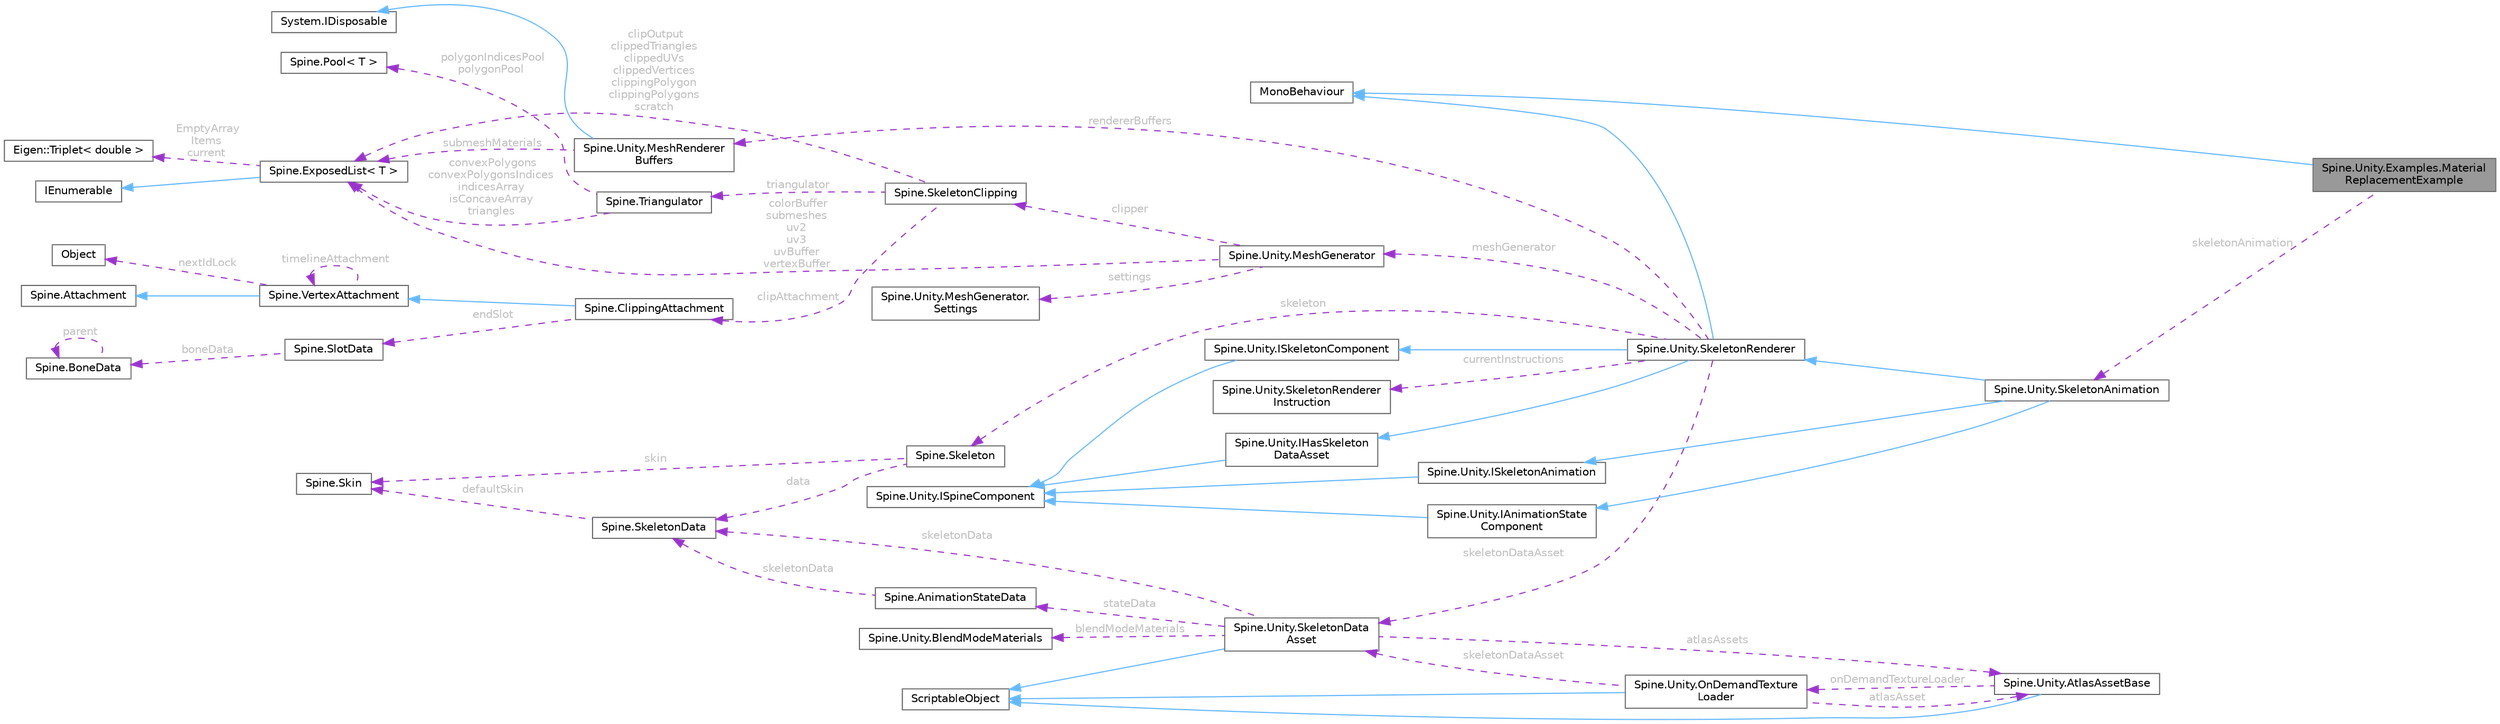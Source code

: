 digraph "Spine.Unity.Examples.MaterialReplacementExample"
{
 // LATEX_PDF_SIZE
  bgcolor="transparent";
  edge [fontname=Helvetica,fontsize=10,labelfontname=Helvetica,labelfontsize=10];
  node [fontname=Helvetica,fontsize=10,shape=box,height=0.2,width=0.4];
  rankdir="LR";
  Node1 [id="Node000001",label="Spine.Unity.Examples.Material\lReplacementExample",height=0.2,width=0.4,color="gray40", fillcolor="grey60", style="filled", fontcolor="black",tooltip=" "];
  Node2 -> Node1 [id="edge1_Node000001_Node000002",dir="back",color="steelblue1",style="solid",tooltip=" "];
  Node2 [id="Node000002",label="MonoBehaviour",height=0.2,width=0.4,color="gray40", fillcolor="white", style="filled",tooltip=" "];
  Node3 -> Node1 [id="edge2_Node000001_Node000003",dir="back",color="darkorchid3",style="dashed",tooltip=" ",label=" skeletonAnimation",fontcolor="grey" ];
  Node3 [id="Node000003",label="Spine.Unity.SkeletonAnimation",height=0.2,width=0.4,color="gray40", fillcolor="white", style="filled",URL="$class_spine_1_1_unity_1_1_skeleton_animation.html",tooltip=" "];
  Node4 -> Node3 [id="edge3_Node000003_Node000004",dir="back",color="steelblue1",style="solid",tooltip=" "];
  Node4 [id="Node000004",label="Spine.Unity.SkeletonRenderer",height=0.2,width=0.4,color="gray40", fillcolor="white", style="filled",URL="$class_spine_1_1_unity_1_1_skeleton_renderer.html",tooltip="Base class of animated Spine skeleton components. This component manages and renders a skeleton."];
  Node2 -> Node4 [id="edge4_Node000004_Node000002",dir="back",color="steelblue1",style="solid",tooltip=" "];
  Node5 -> Node4 [id="edge5_Node000004_Node000005",dir="back",color="steelblue1",style="solid",tooltip=" "];
  Node5 [id="Node000005",label="Spine.Unity.ISkeletonComponent",height=0.2,width=0.4,color="gray40", fillcolor="white", style="filled",URL="$interface_spine_1_1_unity_1_1_i_skeleton_component.html",tooltip="A Spine-Unity Component that manages a Spine.Skeleton instance, instantiated from a SkeletonDataAsset..."];
  Node6 -> Node5 [id="edge6_Node000005_Node000006",dir="back",color="steelblue1",style="solid",tooltip=" "];
  Node6 [id="Node000006",label="Spine.Unity.ISpineComponent",height=0.2,width=0.4,color="gray40", fillcolor="white", style="filled",URL="$interface_spine_1_1_unity_1_1_i_spine_component.html",tooltip=" "];
  Node7 -> Node4 [id="edge7_Node000004_Node000007",dir="back",color="steelblue1",style="solid",tooltip=" "];
  Node7 [id="Node000007",label="Spine.Unity.IHasSkeleton\lDataAsset",height=0.2,width=0.4,color="gray40", fillcolor="white", style="filled",URL="$interface_spine_1_1_unity_1_1_i_has_skeleton_data_asset.html",tooltip="Holds a reference to a SkeletonDataAsset."];
  Node6 -> Node7 [id="edge8_Node000007_Node000006",dir="back",color="steelblue1",style="solid",tooltip=" "];
  Node8 -> Node4 [id="edge9_Node000004_Node000008",dir="back",color="darkorchid3",style="dashed",tooltip=" ",label=" skeletonDataAsset",fontcolor="grey" ];
  Node8 [id="Node000008",label="Spine.Unity.SkeletonData\lAsset",height=0.2,width=0.4,color="gray40", fillcolor="white", style="filled",URL="$class_spine_1_1_unity_1_1_skeleton_data_asset.html",tooltip=" "];
  Node9 -> Node8 [id="edge10_Node000008_Node000009",dir="back",color="steelblue1",style="solid",tooltip=" "];
  Node9 [id="Node000009",label="ScriptableObject",height=0.2,width=0.4,color="gray40", fillcolor="white", style="filled",tooltip=" "];
  Node10 -> Node8 [id="edge11_Node000008_Node000010",dir="back",color="darkorchid3",style="dashed",tooltip=" ",label=" atlasAssets",fontcolor="grey" ];
  Node10 [id="Node000010",label="Spine.Unity.AtlasAssetBase",height=0.2,width=0.4,color="gray40", fillcolor="white", style="filled",URL="$class_spine_1_1_unity_1_1_atlas_asset_base.html",tooltip=" "];
  Node9 -> Node10 [id="edge12_Node000010_Node000009",dir="back",color="steelblue1",style="solid",tooltip=" "];
  Node11 -> Node10 [id="edge13_Node000010_Node000011",dir="back",color="darkorchid3",style="dashed",tooltip=" ",label=" onDemandTextureLoader",fontcolor="grey" ];
  Node11 [id="Node000011",label="Spine.Unity.OnDemandTexture\lLoader",height=0.2,width=0.4,color="gray40", fillcolor="white", style="filled",URL="$class_spine_1_1_unity_1_1_on_demand_texture_loader.html",tooltip=" "];
  Node9 -> Node11 [id="edge14_Node000011_Node000009",dir="back",color="steelblue1",style="solid",tooltip=" "];
  Node10 -> Node11 [id="edge15_Node000011_Node000010",dir="back",color="darkorchid3",style="dashed",tooltip=" ",label=" atlasAsset",fontcolor="grey" ];
  Node8 -> Node11 [id="edge16_Node000011_Node000008",dir="back",color="darkorchid3",style="dashed",tooltip=" ",label=" skeletonDataAsset",fontcolor="grey" ];
  Node12 -> Node8 [id="edge17_Node000008_Node000012",dir="back",color="darkorchid3",style="dashed",tooltip=" ",label=" blendModeMaterials",fontcolor="grey" ];
  Node12 [id="Node000012",label="Spine.Unity.BlendModeMaterials",height=0.2,width=0.4,color="gray40", fillcolor="white", style="filled",URL="$class_spine_1_1_unity_1_1_blend_mode_materials.html",tooltip=" "];
  Node13 -> Node8 [id="edge18_Node000008_Node000013",dir="back",color="darkorchid3",style="dashed",tooltip=" ",label=" skeletonData",fontcolor="grey" ];
  Node13 [id="Node000013",label="Spine.SkeletonData",height=0.2,width=0.4,color="gray40", fillcolor="white", style="filled",URL="$class_spine_1_1_skeleton_data.html",tooltip="Stores the setup pose and all of the stateless data for a skeleton."];
  Node14 -> Node13 [id="edge19_Node000013_Node000014",dir="back",color="darkorchid3",style="dashed",tooltip=" ",label=" defaultSkin",fontcolor="grey" ];
  Node14 [id="Node000014",label="Spine.Skin",height=0.2,width=0.4,color="gray40", fillcolor="white", style="filled",URL="$class_spine_1_1_skin.html",tooltip="Stores attachments by slot index and attachment name."];
  Node15 -> Node8 [id="edge20_Node000008_Node000015",dir="back",color="darkorchid3",style="dashed",tooltip=" ",label=" stateData",fontcolor="grey" ];
  Node15 [id="Node000015",label="Spine.AnimationStateData",height=0.2,width=0.4,color="gray40", fillcolor="white", style="filled",URL="$class_spine_1_1_animation_state_data.html",tooltip="Stores mix (crossfade) durations to be applied when AnimationState animations are changed."];
  Node13 -> Node15 [id="edge21_Node000015_Node000013",dir="back",color="darkorchid3",style="dashed",tooltip=" ",label=" skeletonData",fontcolor="grey" ];
  Node16 -> Node4 [id="edge22_Node000004_Node000016",dir="back",color="darkorchid3",style="dashed",tooltip=" ",label=" currentInstructions",fontcolor="grey" ];
  Node16 [id="Node000016",label="Spine.Unity.SkeletonRenderer\lInstruction",height=0.2,width=0.4,color="gray40", fillcolor="white", style="filled",URL="$class_spine_1_1_unity_1_1_skeleton_renderer_instruction.html",tooltip="Instructions used by a SkeletonRenderer to render a mesh."];
  Node17 -> Node4 [id="edge23_Node000004_Node000017",dir="back",color="darkorchid3",style="dashed",tooltip=" ",label=" meshGenerator",fontcolor="grey" ];
  Node17 [id="Node000017",label="Spine.Unity.MeshGenerator",height=0.2,width=0.4,color="gray40", fillcolor="white", style="filled",URL="$class_spine_1_1_unity_1_1_mesh_generator.html",tooltip="Holds several methods to prepare and generate a UnityEngine mesh based on a skeleton...."];
  Node18 -> Node17 [id="edge24_Node000017_Node000018",dir="back",color="darkorchid3",style="dashed",tooltip=" ",label=" settings",fontcolor="grey" ];
  Node18 [id="Node000018",label="Spine.Unity.MeshGenerator.\lSettings",height=0.2,width=0.4,color="gray40", fillcolor="white", style="filled",URL="$struct_spine_1_1_unity_1_1_mesh_generator_1_1_settings.html",tooltip=" "];
  Node19 -> Node17 [id="edge25_Node000017_Node000019",dir="back",color="darkorchid3",style="dashed",tooltip=" ",label=" colorBuffer\nsubmeshes\nuv2\nuv3\nuvBuffer\nvertexBuffer",fontcolor="grey" ];
  Node19 [id="Node000019",label="Spine.ExposedList\< T \>",height=0.2,width=0.4,color="gray40", fillcolor="white", style="filled",URL="$class_spine_1_1_exposed_list-1-g.html",tooltip=" "];
  Node20 -> Node19 [id="edge26_Node000019_Node000020",dir="back",color="steelblue1",style="solid",tooltip=" "];
  Node20 [id="Node000020",label="IEnumerable",height=0.2,width=0.4,color="gray40", fillcolor="white", style="filled",tooltip=" "];
  Node21 -> Node19 [id="edge27_Node000019_Node000021",dir="back",color="darkorchid3",style="dashed",tooltip=" ",label=" EmptyArray\nItems\ncurrent",fontcolor="grey" ];
  Node21 [id="Node000021",label="Eigen::Triplet\< double \>",height=0.2,width=0.4,color="gray40", fillcolor="white", style="filled",URL="$class_eigen_1_1_triplet.html",tooltip=" "];
  Node22 -> Node17 [id="edge28_Node000017_Node000022",dir="back",color="darkorchid3",style="dashed",tooltip=" ",label=" clipper",fontcolor="grey" ];
  Node22 [id="Node000022",label="Spine.SkeletonClipping",height=0.2,width=0.4,color="gray40", fillcolor="white", style="filled",URL="$class_spine_1_1_skeleton_clipping.html",tooltip=" "];
  Node23 -> Node22 [id="edge29_Node000022_Node000023",dir="back",color="darkorchid3",style="dashed",tooltip=" ",label=" triangulator",fontcolor="grey" ];
  Node23 [id="Node000023",label="Spine.Triangulator",height=0.2,width=0.4,color="gray40", fillcolor="white", style="filled",URL="$class_spine_1_1_triangulator.html",tooltip=" "];
  Node19 -> Node23 [id="edge30_Node000023_Node000019",dir="back",color="darkorchid3",style="dashed",tooltip=" ",label=" convexPolygons\nconvexPolygonsIndices\nindicesArray\nisConcaveArray\ntriangles",fontcolor="grey" ];
  Node24 -> Node23 [id="edge31_Node000023_Node000024",dir="back",color="darkorchid3",style="dashed",tooltip=" ",label=" polygonIndicesPool\npolygonPool",fontcolor="grey" ];
  Node24 [id="Node000024",label="Spine.Pool\< T \>",height=0.2,width=0.4,color="gray40", fillcolor="white", style="filled",URL="$class_spine_1_1_pool-1-g.html",tooltip=" "];
  Node19 -> Node22 [id="edge32_Node000022_Node000019",dir="back",color="darkorchid3",style="dashed",tooltip=" ",label=" clipOutput\nclippedTriangles\nclippedUVs\nclippedVertices\nclippingPolygon\nclippingPolygons\nscratch",fontcolor="grey" ];
  Node25 -> Node22 [id="edge33_Node000022_Node000025",dir="back",color="darkorchid3",style="dashed",tooltip=" ",label=" clipAttachment",fontcolor="grey" ];
  Node25 [id="Node000025",label="Spine.ClippingAttachment",height=0.2,width=0.4,color="gray40", fillcolor="white", style="filled",URL="$class_spine_1_1_clipping_attachment.html",tooltip=" "];
  Node26 -> Node25 [id="edge34_Node000025_Node000026",dir="back",color="steelblue1",style="solid",tooltip=" "];
  Node26 [id="Node000026",label="Spine.VertexAttachment",height=0.2,width=0.4,color="gray40", fillcolor="white", style="filled",URL="$class_spine_1_1_vertex_attachment.html",tooltip=">An attachment with vertices that are transformed by one or more bones and can be deformed by a slot'..."];
  Node27 -> Node26 [id="edge35_Node000026_Node000027",dir="back",color="steelblue1",style="solid",tooltip=" "];
  Node27 [id="Node000027",label="Spine.Attachment",height=0.2,width=0.4,color="gray40", fillcolor="white", style="filled",URL="$class_spine_1_1_attachment.html",tooltip="The base class for all attachments."];
  Node28 -> Node26 [id="edge36_Node000026_Node000028",dir="back",color="darkorchid3",style="dashed",tooltip=" ",label=" nextIdLock",fontcolor="grey" ];
  Node28 [id="Node000028",label="Object",height=0.2,width=0.4,color="gray40", fillcolor="white", style="filled",URL="$class_object.html",tooltip=" "];
  Node26 -> Node26 [id="edge37_Node000026_Node000026",dir="back",color="darkorchid3",style="dashed",tooltip=" ",label=" timelineAttachment",fontcolor="grey" ];
  Node29 -> Node25 [id="edge38_Node000025_Node000029",dir="back",color="darkorchid3",style="dashed",tooltip=" ",label=" endSlot",fontcolor="grey" ];
  Node29 [id="Node000029",label="Spine.SlotData",height=0.2,width=0.4,color="gray40", fillcolor="white", style="filled",URL="$class_spine_1_1_slot_data.html",tooltip=" "];
  Node30 -> Node29 [id="edge39_Node000029_Node000030",dir="back",color="darkorchid3",style="dashed",tooltip=" ",label=" boneData",fontcolor="grey" ];
  Node30 [id="Node000030",label="Spine.BoneData",height=0.2,width=0.4,color="gray40", fillcolor="white", style="filled",URL="$class_spine_1_1_bone_data.html",tooltip=" "];
  Node30 -> Node30 [id="edge40_Node000030_Node000030",dir="back",color="darkorchid3",style="dashed",tooltip=" ",label=" parent",fontcolor="grey" ];
  Node31 -> Node4 [id="edge41_Node000004_Node000031",dir="back",color="darkorchid3",style="dashed",tooltip=" ",label=" rendererBuffers",fontcolor="grey" ];
  Node31 [id="Node000031",label="Spine.Unity.MeshRenderer\lBuffers",height=0.2,width=0.4,color="gray40", fillcolor="white", style="filled",URL="$class_spine_1_1_unity_1_1_mesh_renderer_buffers.html",tooltip="A double-buffered Mesh, and a shared material array, bundled for use by Spine components that need to..."];
  Node32 -> Node31 [id="edge42_Node000031_Node000032",dir="back",color="steelblue1",style="solid",tooltip=" "];
  Node32 [id="Node000032",label="System.IDisposable",height=0.2,width=0.4,color="gray40", fillcolor="white", style="filled",tooltip=" "];
  Node19 -> Node31 [id="edge43_Node000031_Node000019",dir="back",color="darkorchid3",style="dashed",tooltip=" ",label=" submeshMaterials",fontcolor="grey" ];
  Node33 -> Node4 [id="edge44_Node000004_Node000033",dir="back",color="darkorchid3",style="dashed",tooltip=" ",label=" skeleton",fontcolor="grey" ];
  Node33 [id="Node000033",label="Spine.Skeleton",height=0.2,width=0.4,color="gray40", fillcolor="white", style="filled",URL="$class_spine_1_1_skeleton.html",tooltip=" "];
  Node13 -> Node33 [id="edge45_Node000033_Node000013",dir="back",color="darkorchid3",style="dashed",tooltip=" ",label=" data",fontcolor="grey" ];
  Node14 -> Node33 [id="edge46_Node000033_Node000014",dir="back",color="darkorchid3",style="dashed",tooltip=" ",label=" skin",fontcolor="grey" ];
  Node34 -> Node3 [id="edge47_Node000003_Node000034",dir="back",color="steelblue1",style="solid",tooltip=" "];
  Node34 [id="Node000034",label="Spine.Unity.ISkeletonAnimation",height=0.2,width=0.4,color="gray40", fillcolor="white", style="filled",URL="$interface_spine_1_1_unity_1_1_i_skeleton_animation.html",tooltip="A Spine-Unity Component that animates a Skeleton but not necessarily with a Spine...."];
  Node6 -> Node34 [id="edge48_Node000034_Node000006",dir="back",color="steelblue1",style="solid",tooltip=" "];
  Node35 -> Node3 [id="edge49_Node000003_Node000035",dir="back",color="steelblue1",style="solid",tooltip=" "];
  Node35 [id="Node000035",label="Spine.Unity.IAnimationState\lComponent",height=0.2,width=0.4,color="gray40", fillcolor="white", style="filled",URL="$interface_spine_1_1_unity_1_1_i_animation_state_component.html",tooltip="A Spine-Unity Component that uses a Spine.AnimationState to animate its skeleton."];
  Node6 -> Node35 [id="edge50_Node000035_Node000006",dir="back",color="steelblue1",style="solid",tooltip=" "];
}
